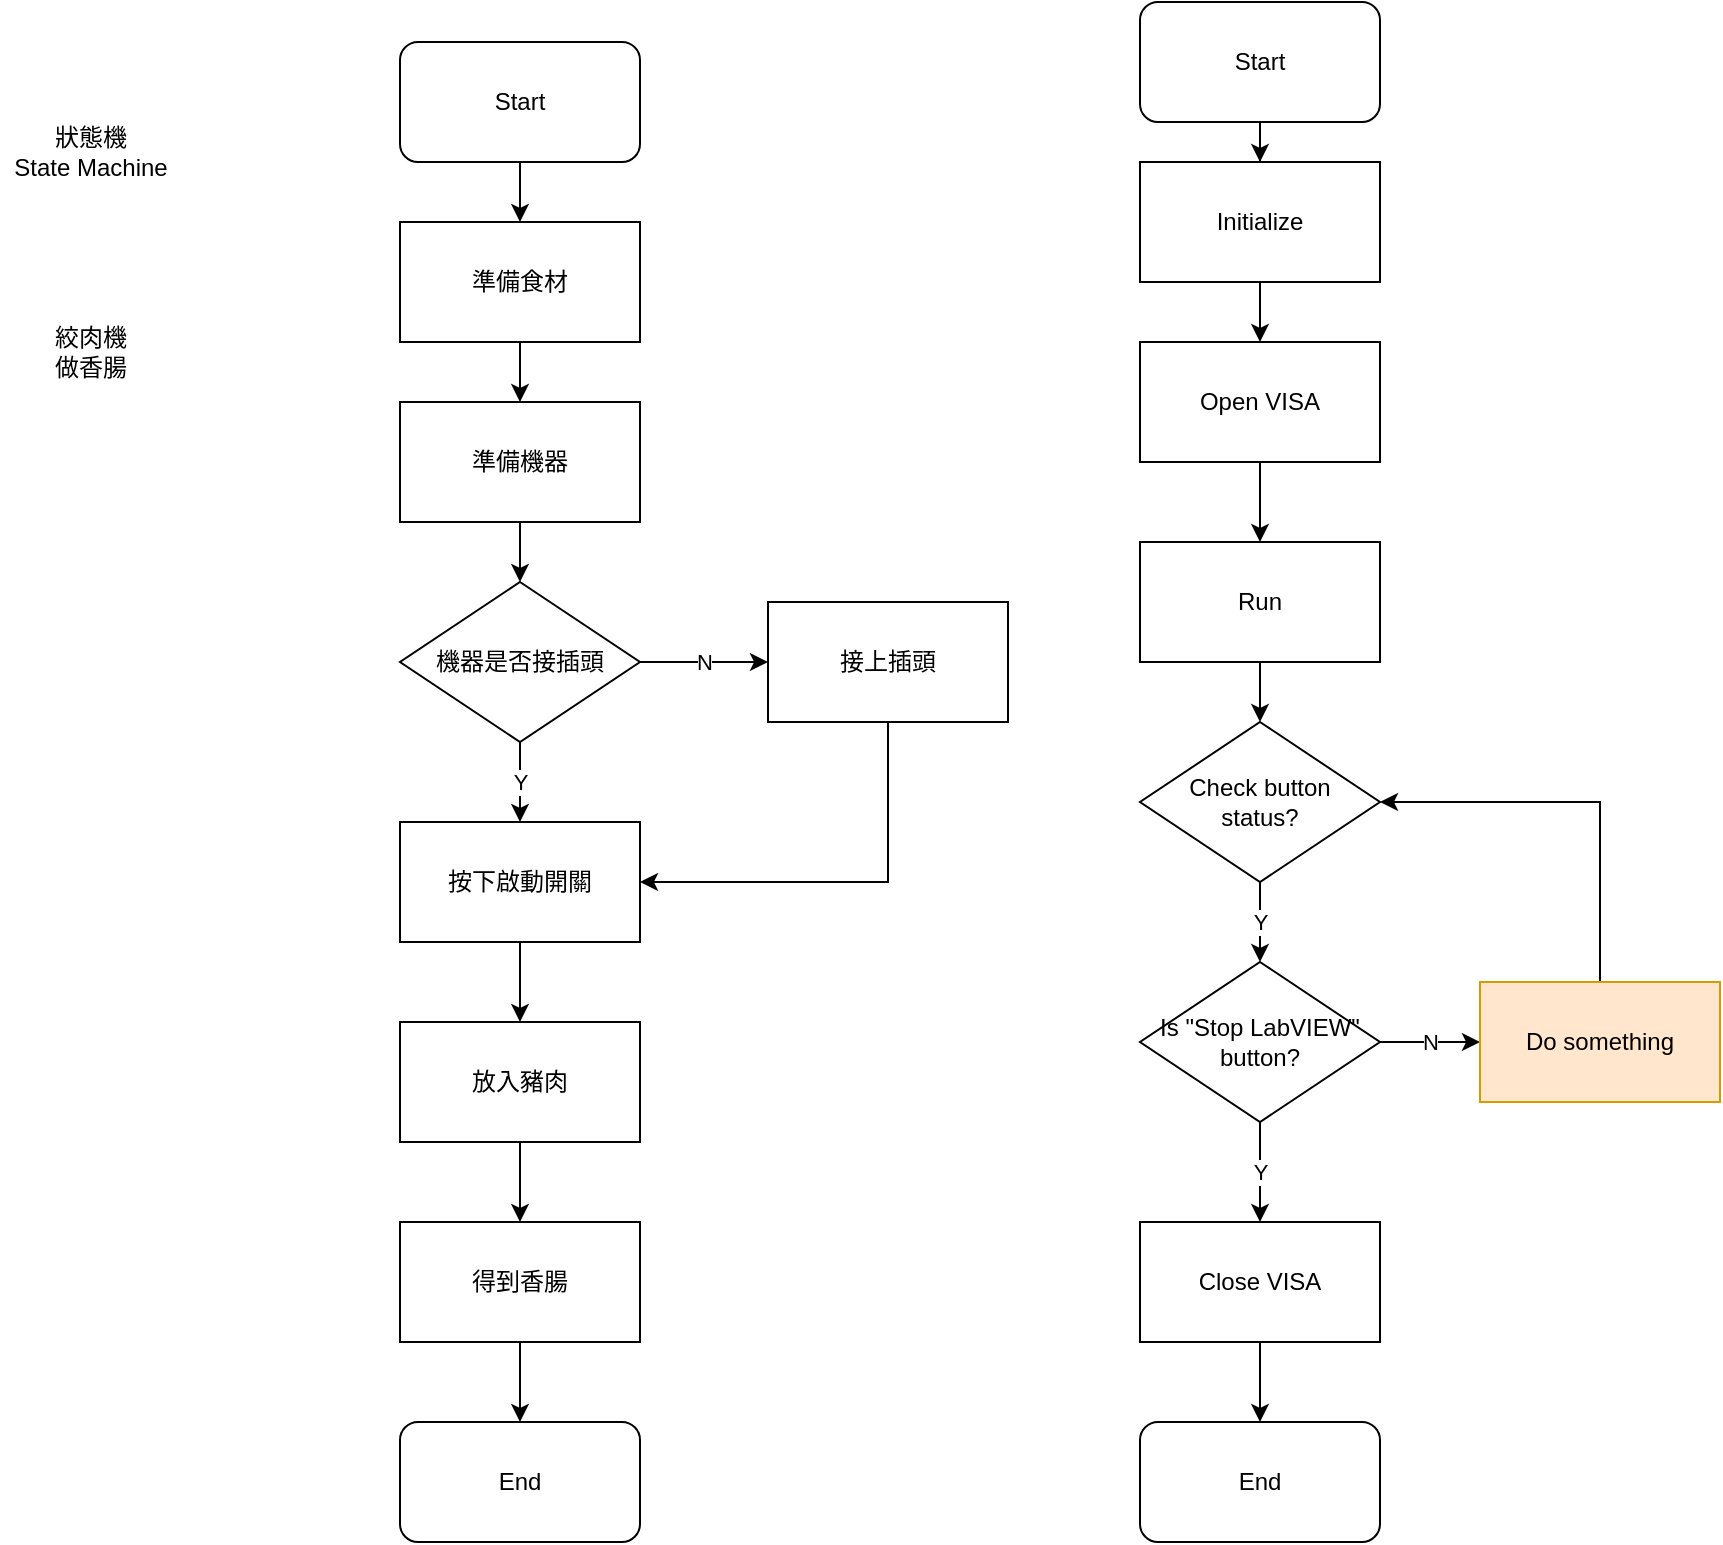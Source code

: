 <mxfile version="13.9.9" type="device"><diagram id="vNAfleY6WI1RSqiVKpi5" name="第1頁"><mxGraphModel dx="1422" dy="822" grid="1" gridSize="10" guides="1" tooltips="1" connect="1" arrows="1" fold="1" page="1" pageScale="1" pageWidth="827" pageHeight="1169" math="0" shadow="0"><root><mxCell id="0"/><mxCell id="1" parent="0"/><mxCell id="caM6eGFKM9eH1Iu-kt4q-1" value="狀態機&lt;br&gt;State Machine" style="text;html=1;align=center;verticalAlign=middle;resizable=0;points=[];autosize=1;" vertex="1" parent="1"><mxGeometry x="30" y="70" width="90" height="30" as="geometry"/></mxCell><mxCell id="caM6eGFKM9eH1Iu-kt4q-2" value="絞肉機&lt;br&gt;做香腸" style="text;html=1;align=center;verticalAlign=middle;resizable=0;points=[];autosize=1;" vertex="1" parent="1"><mxGeometry x="50" y="170" width="50" height="30" as="geometry"/></mxCell><mxCell id="caM6eGFKM9eH1Iu-kt4q-9" value="" style="edgeStyle=orthogonalEdgeStyle;rounded=0;orthogonalLoop=1;jettySize=auto;html=1;" edge="1" parent="1" source="caM6eGFKM9eH1Iu-kt4q-3" target="caM6eGFKM9eH1Iu-kt4q-5"><mxGeometry relative="1" as="geometry"/></mxCell><mxCell id="caM6eGFKM9eH1Iu-kt4q-3" value="Start" style="rounded=1;whiteSpace=wrap;html=1;" vertex="1" parent="1"><mxGeometry x="230" y="30" width="120" height="60" as="geometry"/></mxCell><mxCell id="caM6eGFKM9eH1Iu-kt4q-4" value="End" style="rounded=1;whiteSpace=wrap;html=1;" vertex="1" parent="1"><mxGeometry x="230" y="720" width="120" height="60" as="geometry"/></mxCell><mxCell id="caM6eGFKM9eH1Iu-kt4q-11" value="" style="edgeStyle=orthogonalEdgeStyle;rounded=0;orthogonalLoop=1;jettySize=auto;html=1;" edge="1" parent="1" source="caM6eGFKM9eH1Iu-kt4q-5" target="caM6eGFKM9eH1Iu-kt4q-10"><mxGeometry relative="1" as="geometry"/></mxCell><mxCell id="caM6eGFKM9eH1Iu-kt4q-5" value="準備食材" style="rounded=0;whiteSpace=wrap;html=1;" vertex="1" parent="1"><mxGeometry x="230" y="120" width="120" height="60" as="geometry"/></mxCell><mxCell id="caM6eGFKM9eH1Iu-kt4q-7" value="Y" style="edgeStyle=orthogonalEdgeStyle;rounded=0;orthogonalLoop=1;jettySize=auto;html=1;exitX=0.5;exitY=1;exitDx=0;exitDy=0;entryX=0.5;entryY=0;entryDx=0;entryDy=0;" edge="1" parent="1" source="caM6eGFKM9eH1Iu-kt4q-6" target="caM6eGFKM9eH1Iu-kt4q-14"><mxGeometry relative="1" as="geometry"><mxPoint x="290.2" y="440" as="targetPoint"/></mxGeometry></mxCell><mxCell id="caM6eGFKM9eH1Iu-kt4q-8" value="N" style="edgeStyle=orthogonalEdgeStyle;rounded=0;orthogonalLoop=1;jettySize=auto;html=1;exitX=1;exitY=0.5;exitDx=0;exitDy=0;entryX=0;entryY=0.5;entryDx=0;entryDy=0;" edge="1" parent="1" source="caM6eGFKM9eH1Iu-kt4q-6" target="caM6eGFKM9eH1Iu-kt4q-13"><mxGeometry relative="1" as="geometry"><mxPoint x="430" y="340.2" as="targetPoint"/></mxGeometry></mxCell><mxCell id="caM6eGFKM9eH1Iu-kt4q-6" value="機器是否接插頭" style="rhombus;whiteSpace=wrap;html=1;" vertex="1" parent="1"><mxGeometry x="230" y="300" width="120" height="80" as="geometry"/></mxCell><mxCell id="caM6eGFKM9eH1Iu-kt4q-12" value="" style="edgeStyle=orthogonalEdgeStyle;rounded=0;orthogonalLoop=1;jettySize=auto;html=1;" edge="1" parent="1" source="caM6eGFKM9eH1Iu-kt4q-10" target="caM6eGFKM9eH1Iu-kt4q-6"><mxGeometry relative="1" as="geometry"/></mxCell><mxCell id="caM6eGFKM9eH1Iu-kt4q-10" value="準備機器" style="rounded=0;whiteSpace=wrap;html=1;" vertex="1" parent="1"><mxGeometry x="230" y="210" width="120" height="60" as="geometry"/></mxCell><mxCell id="caM6eGFKM9eH1Iu-kt4q-15" style="edgeStyle=orthogonalEdgeStyle;rounded=0;orthogonalLoop=1;jettySize=auto;html=1;exitX=0.5;exitY=1;exitDx=0;exitDy=0;entryX=1;entryY=0.5;entryDx=0;entryDy=0;" edge="1" parent="1" source="caM6eGFKM9eH1Iu-kt4q-13" target="caM6eGFKM9eH1Iu-kt4q-14"><mxGeometry relative="1" as="geometry"/></mxCell><mxCell id="caM6eGFKM9eH1Iu-kt4q-13" value="接上插頭" style="rounded=0;whiteSpace=wrap;html=1;" vertex="1" parent="1"><mxGeometry x="414" y="310" width="120" height="60" as="geometry"/></mxCell><mxCell id="caM6eGFKM9eH1Iu-kt4q-17" value="" style="edgeStyle=orthogonalEdgeStyle;rounded=0;orthogonalLoop=1;jettySize=auto;html=1;" edge="1" parent="1" source="caM6eGFKM9eH1Iu-kt4q-14" target="caM6eGFKM9eH1Iu-kt4q-16"><mxGeometry relative="1" as="geometry"/></mxCell><mxCell id="caM6eGFKM9eH1Iu-kt4q-14" value="按下啟動開關" style="rounded=0;whiteSpace=wrap;html=1;" vertex="1" parent="1"><mxGeometry x="230" y="420" width="120" height="60" as="geometry"/></mxCell><mxCell id="caM6eGFKM9eH1Iu-kt4q-19" value="" style="edgeStyle=orthogonalEdgeStyle;rounded=0;orthogonalLoop=1;jettySize=auto;html=1;" edge="1" parent="1" source="caM6eGFKM9eH1Iu-kt4q-16" target="caM6eGFKM9eH1Iu-kt4q-18"><mxGeometry relative="1" as="geometry"/></mxCell><mxCell id="caM6eGFKM9eH1Iu-kt4q-16" value="放入豬肉" style="rounded=0;whiteSpace=wrap;html=1;" vertex="1" parent="1"><mxGeometry x="230" y="520" width="120" height="60" as="geometry"/></mxCell><mxCell id="caM6eGFKM9eH1Iu-kt4q-20" value="" style="edgeStyle=orthogonalEdgeStyle;rounded=0;orthogonalLoop=1;jettySize=auto;html=1;" edge="1" parent="1" source="caM6eGFKM9eH1Iu-kt4q-18" target="caM6eGFKM9eH1Iu-kt4q-4"><mxGeometry relative="1" as="geometry"/></mxCell><mxCell id="caM6eGFKM9eH1Iu-kt4q-18" value="得到香腸" style="rounded=0;whiteSpace=wrap;html=1;" vertex="1" parent="1"><mxGeometry x="230" y="620" width="120" height="60" as="geometry"/></mxCell><mxCell id="caM6eGFKM9eH1Iu-kt4q-38" value="" style="edgeStyle=orthogonalEdgeStyle;rounded=0;orthogonalLoop=1;jettySize=auto;html=1;" edge="1" parent="1" source="caM6eGFKM9eH1Iu-kt4q-21" target="caM6eGFKM9eH1Iu-kt4q-23"><mxGeometry relative="1" as="geometry"/></mxCell><mxCell id="caM6eGFKM9eH1Iu-kt4q-21" value="Start" style="rounded=1;whiteSpace=wrap;html=1;" vertex="1" parent="1"><mxGeometry x="600" y="10" width="120" height="60" as="geometry"/></mxCell><mxCell id="caM6eGFKM9eH1Iu-kt4q-22" value="End" style="rounded=1;whiteSpace=wrap;html=1;" vertex="1" parent="1"><mxGeometry x="600" y="720" width="120" height="60" as="geometry"/></mxCell><mxCell id="caM6eGFKM9eH1Iu-kt4q-36" value="" style="edgeStyle=orthogonalEdgeStyle;rounded=0;orthogonalLoop=1;jettySize=auto;html=1;" edge="1" parent="1" source="caM6eGFKM9eH1Iu-kt4q-23" target="caM6eGFKM9eH1Iu-kt4q-24"><mxGeometry relative="1" as="geometry"/></mxCell><mxCell id="caM6eGFKM9eH1Iu-kt4q-23" value="Initialize" style="rounded=0;whiteSpace=wrap;html=1;" vertex="1" parent="1"><mxGeometry x="600" y="90" width="120" height="60" as="geometry"/></mxCell><mxCell id="caM6eGFKM9eH1Iu-kt4q-35" value="" style="edgeStyle=orthogonalEdgeStyle;rounded=0;orthogonalLoop=1;jettySize=auto;html=1;" edge="1" parent="1" source="caM6eGFKM9eH1Iu-kt4q-24" target="caM6eGFKM9eH1Iu-kt4q-25"><mxGeometry relative="1" as="geometry"/></mxCell><mxCell id="caM6eGFKM9eH1Iu-kt4q-24" value="Open VISA" style="rounded=0;whiteSpace=wrap;html=1;" vertex="1" parent="1"><mxGeometry x="600" y="180" width="120" height="60" as="geometry"/></mxCell><mxCell id="caM6eGFKM9eH1Iu-kt4q-34" value="" style="edgeStyle=orthogonalEdgeStyle;rounded=0;orthogonalLoop=1;jettySize=auto;html=1;" edge="1" parent="1" source="caM6eGFKM9eH1Iu-kt4q-25" target="caM6eGFKM9eH1Iu-kt4q-27"><mxGeometry relative="1" as="geometry"/></mxCell><mxCell id="caM6eGFKM9eH1Iu-kt4q-25" value="Run" style="rounded=0;whiteSpace=wrap;html=1;" vertex="1" parent="1"><mxGeometry x="600" y="280" width="120" height="60" as="geometry"/></mxCell><mxCell id="caM6eGFKM9eH1Iu-kt4q-37" value="" style="edgeStyle=orthogonalEdgeStyle;rounded=0;orthogonalLoop=1;jettySize=auto;html=1;" edge="1" parent="1" source="caM6eGFKM9eH1Iu-kt4q-26" target="caM6eGFKM9eH1Iu-kt4q-22"><mxGeometry relative="1" as="geometry"/></mxCell><mxCell id="caM6eGFKM9eH1Iu-kt4q-26" value="Close VISA" style="rounded=0;whiteSpace=wrap;html=1;" vertex="1" parent="1"><mxGeometry x="600" y="620" width="120" height="60" as="geometry"/></mxCell><mxCell id="caM6eGFKM9eH1Iu-kt4q-33" value="Y" style="edgeStyle=orthogonalEdgeStyle;rounded=0;orthogonalLoop=1;jettySize=auto;html=1;" edge="1" parent="1" source="caM6eGFKM9eH1Iu-kt4q-27" target="caM6eGFKM9eH1Iu-kt4q-28"><mxGeometry relative="1" as="geometry"/></mxCell><mxCell id="caM6eGFKM9eH1Iu-kt4q-27" value="Check button &lt;br&gt;status?" style="rhombus;whiteSpace=wrap;html=1;" vertex="1" parent="1"><mxGeometry x="600" y="370" width="120" height="80" as="geometry"/></mxCell><mxCell id="caM6eGFKM9eH1Iu-kt4q-29" value="Y" style="edgeStyle=orthogonalEdgeStyle;rounded=0;orthogonalLoop=1;jettySize=auto;html=1;" edge="1" parent="1" source="caM6eGFKM9eH1Iu-kt4q-28" target="caM6eGFKM9eH1Iu-kt4q-26"><mxGeometry relative="1" as="geometry"/></mxCell><mxCell id="caM6eGFKM9eH1Iu-kt4q-31" value="N" style="edgeStyle=orthogonalEdgeStyle;rounded=0;orthogonalLoop=1;jettySize=auto;html=1;exitX=1;exitY=0.5;exitDx=0;exitDy=0;entryX=0;entryY=0.5;entryDx=0;entryDy=0;" edge="1" parent="1" source="caM6eGFKM9eH1Iu-kt4q-28" target="caM6eGFKM9eH1Iu-kt4q-30"><mxGeometry relative="1" as="geometry"/></mxCell><mxCell id="caM6eGFKM9eH1Iu-kt4q-28" value="Is &quot;Stop LabVIEW&quot; button?" style="rhombus;whiteSpace=wrap;html=1;" vertex="1" parent="1"><mxGeometry x="600" y="490" width="120" height="80" as="geometry"/></mxCell><mxCell id="caM6eGFKM9eH1Iu-kt4q-32" style="edgeStyle=orthogonalEdgeStyle;rounded=0;orthogonalLoop=1;jettySize=auto;html=1;exitX=0.5;exitY=0;exitDx=0;exitDy=0;entryX=1;entryY=0.5;entryDx=0;entryDy=0;" edge="1" parent="1" source="caM6eGFKM9eH1Iu-kt4q-30" target="caM6eGFKM9eH1Iu-kt4q-27"><mxGeometry relative="1" as="geometry"/></mxCell><mxCell id="caM6eGFKM9eH1Iu-kt4q-30" value="Do something" style="rounded=0;whiteSpace=wrap;html=1;fillColor=#ffe6cc;strokeColor=#d79b00;" vertex="1" parent="1"><mxGeometry x="770" y="500" width="120" height="60" as="geometry"/></mxCell></root></mxGraphModel></diagram></mxfile>